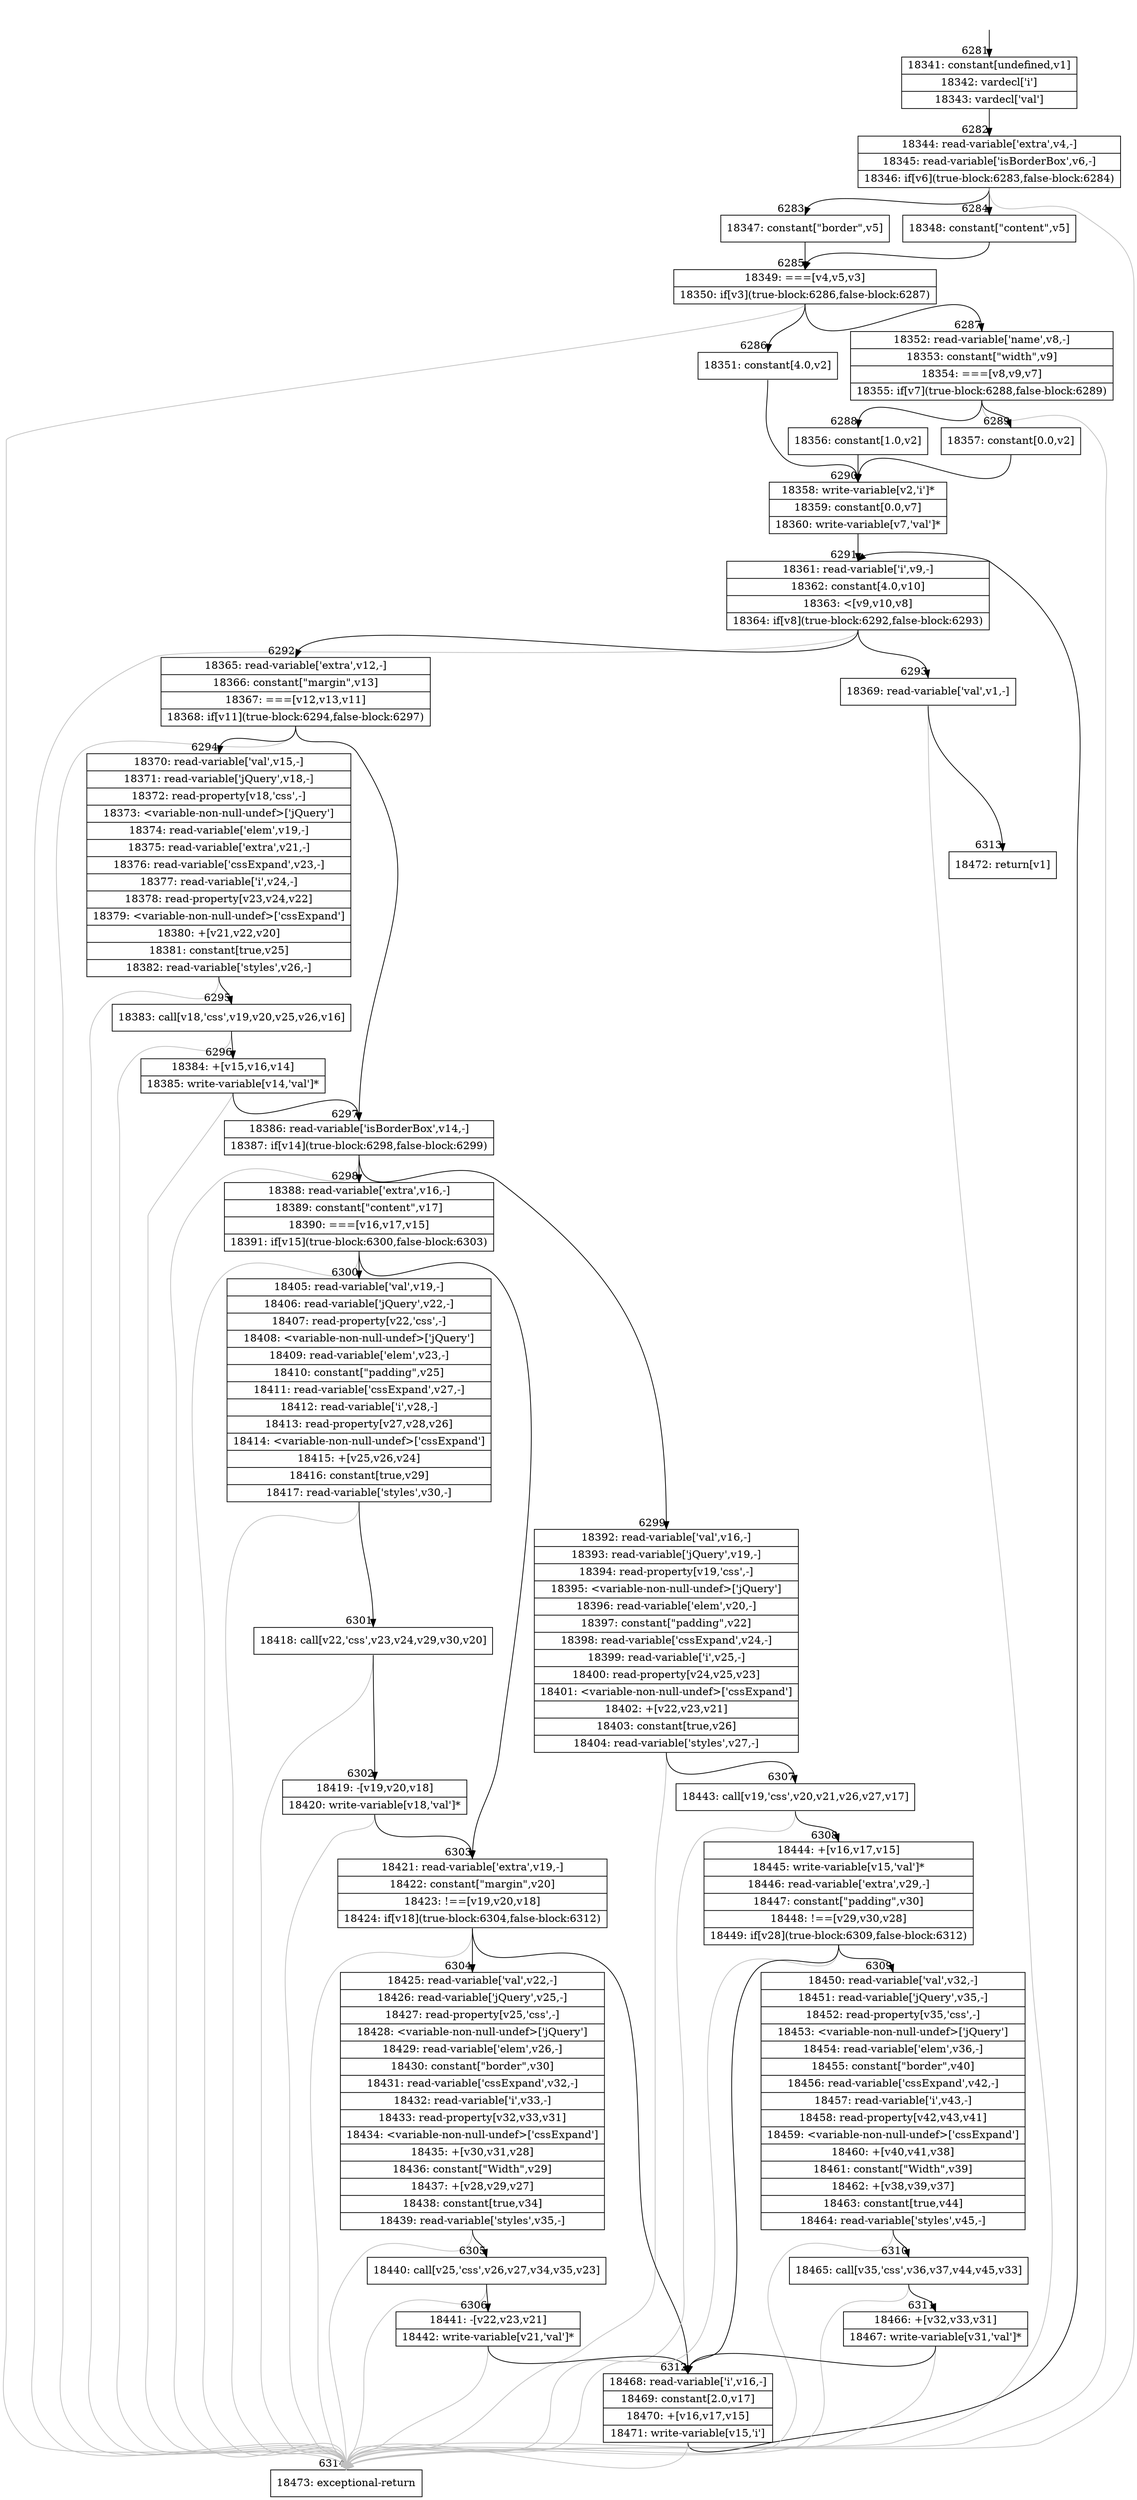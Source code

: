 digraph {
rankdir="TD"
BB_entry407[shape=none,label=""];
BB_entry407 -> BB6281 [tailport=s, headport=n, headlabel="    6281"]
BB6281 [shape=record label="{18341: constant[undefined,v1]|18342: vardecl['i']|18343: vardecl['val']}" ] 
BB6281 -> BB6282 [tailport=s, headport=n, headlabel="      6282"]
BB6282 [shape=record label="{18344: read-variable['extra',v4,-]|18345: read-variable['isBorderBox',v6,-]|18346: if[v6](true-block:6283,false-block:6284)}" ] 
BB6282 -> BB6283 [tailport=s, headport=n, headlabel="      6283"]
BB6282 -> BB6284 [tailport=s, headport=n, headlabel="      6284"]
BB6282 -> BB6314 [tailport=s, headport=n, color=gray, headlabel="      6314"]
BB6283 [shape=record label="{18347: constant[\"border\",v5]}" ] 
BB6283 -> BB6285 [tailport=s, headport=n, headlabel="      6285"]
BB6284 [shape=record label="{18348: constant[\"content\",v5]}" ] 
BB6284 -> BB6285 [tailport=s, headport=n]
BB6285 [shape=record label="{18349: ===[v4,v5,v3]|18350: if[v3](true-block:6286,false-block:6287)}" ] 
BB6285 -> BB6286 [tailport=s, headport=n, headlabel="      6286"]
BB6285 -> BB6287 [tailport=s, headport=n, headlabel="      6287"]
BB6285 -> BB6314 [tailport=s, headport=n, color=gray]
BB6286 [shape=record label="{18351: constant[4.0,v2]}" ] 
BB6286 -> BB6290 [tailport=s, headport=n, headlabel="      6290"]
BB6287 [shape=record label="{18352: read-variable['name',v8,-]|18353: constant[\"width\",v9]|18354: ===[v8,v9,v7]|18355: if[v7](true-block:6288,false-block:6289)}" ] 
BB6287 -> BB6288 [tailport=s, headport=n, headlabel="      6288"]
BB6287 -> BB6289 [tailport=s, headport=n, headlabel="      6289"]
BB6287 -> BB6314 [tailport=s, headport=n, color=gray]
BB6288 [shape=record label="{18356: constant[1.0,v2]}" ] 
BB6288 -> BB6290 [tailport=s, headport=n]
BB6289 [shape=record label="{18357: constant[0.0,v2]}" ] 
BB6289 -> BB6290 [tailport=s, headport=n]
BB6290 [shape=record label="{18358: write-variable[v2,'i']*|18359: constant[0.0,v7]|18360: write-variable[v7,'val']*}" ] 
BB6290 -> BB6291 [tailport=s, headport=n, headlabel="      6291"]
BB6291 [shape=record label="{18361: read-variable['i',v9,-]|18362: constant[4.0,v10]|18363: \<[v9,v10,v8]|18364: if[v8](true-block:6292,false-block:6293)}" ] 
BB6291 -> BB6292 [tailport=s, headport=n, headlabel="      6292"]
BB6291 -> BB6293 [tailport=s, headport=n, headlabel="      6293"]
BB6291 -> BB6314 [tailport=s, headport=n, color=gray]
BB6292 [shape=record label="{18365: read-variable['extra',v12,-]|18366: constant[\"margin\",v13]|18367: ===[v12,v13,v11]|18368: if[v11](true-block:6294,false-block:6297)}" ] 
BB6292 -> BB6294 [tailport=s, headport=n, headlabel="      6294"]
BB6292 -> BB6297 [tailport=s, headport=n, headlabel="      6297"]
BB6292 -> BB6314 [tailport=s, headport=n, color=gray]
BB6293 [shape=record label="{18369: read-variable['val',v1,-]}" ] 
BB6293 -> BB6313 [tailport=s, headport=n, headlabel="      6313"]
BB6293 -> BB6314 [tailport=s, headport=n, color=gray]
BB6294 [shape=record label="{18370: read-variable['val',v15,-]|18371: read-variable['jQuery',v18,-]|18372: read-property[v18,'css',-]|18373: \<variable-non-null-undef\>['jQuery']|18374: read-variable['elem',v19,-]|18375: read-variable['extra',v21,-]|18376: read-variable['cssExpand',v23,-]|18377: read-variable['i',v24,-]|18378: read-property[v23,v24,v22]|18379: \<variable-non-null-undef\>['cssExpand']|18380: +[v21,v22,v20]|18381: constant[true,v25]|18382: read-variable['styles',v26,-]}" ] 
BB6294 -> BB6295 [tailport=s, headport=n, headlabel="      6295"]
BB6294 -> BB6314 [tailport=s, headport=n, color=gray]
BB6295 [shape=record label="{18383: call[v18,'css',v19,v20,v25,v26,v16]}" ] 
BB6295 -> BB6296 [tailport=s, headport=n, headlabel="      6296"]
BB6295 -> BB6314 [tailport=s, headport=n, color=gray]
BB6296 [shape=record label="{18384: +[v15,v16,v14]|18385: write-variable[v14,'val']*}" ] 
BB6296 -> BB6297 [tailport=s, headport=n]
BB6296 -> BB6314 [tailport=s, headport=n, color=gray]
BB6297 [shape=record label="{18386: read-variable['isBorderBox',v14,-]|18387: if[v14](true-block:6298,false-block:6299)}" ] 
BB6297 -> BB6298 [tailport=s, headport=n, headlabel="      6298"]
BB6297 -> BB6299 [tailport=s, headport=n, headlabel="      6299"]
BB6297 -> BB6314 [tailport=s, headport=n, color=gray]
BB6298 [shape=record label="{18388: read-variable['extra',v16,-]|18389: constant[\"content\",v17]|18390: ===[v16,v17,v15]|18391: if[v15](true-block:6300,false-block:6303)}" ] 
BB6298 -> BB6300 [tailport=s, headport=n, headlabel="      6300"]
BB6298 -> BB6303 [tailport=s, headport=n, headlabel="      6303"]
BB6298 -> BB6314 [tailport=s, headport=n, color=gray]
BB6299 [shape=record label="{18392: read-variable['val',v16,-]|18393: read-variable['jQuery',v19,-]|18394: read-property[v19,'css',-]|18395: \<variable-non-null-undef\>['jQuery']|18396: read-variable['elem',v20,-]|18397: constant[\"padding\",v22]|18398: read-variable['cssExpand',v24,-]|18399: read-variable['i',v25,-]|18400: read-property[v24,v25,v23]|18401: \<variable-non-null-undef\>['cssExpand']|18402: +[v22,v23,v21]|18403: constant[true,v26]|18404: read-variable['styles',v27,-]}" ] 
BB6299 -> BB6307 [tailport=s, headport=n, headlabel="      6307"]
BB6299 -> BB6314 [tailport=s, headport=n, color=gray]
BB6300 [shape=record label="{18405: read-variable['val',v19,-]|18406: read-variable['jQuery',v22,-]|18407: read-property[v22,'css',-]|18408: \<variable-non-null-undef\>['jQuery']|18409: read-variable['elem',v23,-]|18410: constant[\"padding\",v25]|18411: read-variable['cssExpand',v27,-]|18412: read-variable['i',v28,-]|18413: read-property[v27,v28,v26]|18414: \<variable-non-null-undef\>['cssExpand']|18415: +[v25,v26,v24]|18416: constant[true,v29]|18417: read-variable['styles',v30,-]}" ] 
BB6300 -> BB6301 [tailport=s, headport=n, headlabel="      6301"]
BB6300 -> BB6314 [tailport=s, headport=n, color=gray]
BB6301 [shape=record label="{18418: call[v22,'css',v23,v24,v29,v30,v20]}" ] 
BB6301 -> BB6302 [tailport=s, headport=n, headlabel="      6302"]
BB6301 -> BB6314 [tailport=s, headport=n, color=gray]
BB6302 [shape=record label="{18419: -[v19,v20,v18]|18420: write-variable[v18,'val']*}" ] 
BB6302 -> BB6303 [tailport=s, headport=n]
BB6302 -> BB6314 [tailport=s, headport=n, color=gray]
BB6303 [shape=record label="{18421: read-variable['extra',v19,-]|18422: constant[\"margin\",v20]|18423: !==[v19,v20,v18]|18424: if[v18](true-block:6304,false-block:6312)}" ] 
BB6303 -> BB6304 [tailport=s, headport=n, headlabel="      6304"]
BB6303 -> BB6312 [tailport=s, headport=n, headlabel="      6312"]
BB6303 -> BB6314 [tailport=s, headport=n, color=gray]
BB6304 [shape=record label="{18425: read-variable['val',v22,-]|18426: read-variable['jQuery',v25,-]|18427: read-property[v25,'css',-]|18428: \<variable-non-null-undef\>['jQuery']|18429: read-variable['elem',v26,-]|18430: constant[\"border\",v30]|18431: read-variable['cssExpand',v32,-]|18432: read-variable['i',v33,-]|18433: read-property[v32,v33,v31]|18434: \<variable-non-null-undef\>['cssExpand']|18435: +[v30,v31,v28]|18436: constant[\"Width\",v29]|18437: +[v28,v29,v27]|18438: constant[true,v34]|18439: read-variable['styles',v35,-]}" ] 
BB6304 -> BB6305 [tailport=s, headport=n, headlabel="      6305"]
BB6304 -> BB6314 [tailport=s, headport=n, color=gray]
BB6305 [shape=record label="{18440: call[v25,'css',v26,v27,v34,v35,v23]}" ] 
BB6305 -> BB6306 [tailport=s, headport=n, headlabel="      6306"]
BB6305 -> BB6314 [tailport=s, headport=n, color=gray]
BB6306 [shape=record label="{18441: -[v22,v23,v21]|18442: write-variable[v21,'val']*}" ] 
BB6306 -> BB6312 [tailport=s, headport=n]
BB6306 -> BB6314 [tailport=s, headport=n, color=gray]
BB6307 [shape=record label="{18443: call[v19,'css',v20,v21,v26,v27,v17]}" ] 
BB6307 -> BB6308 [tailport=s, headport=n, headlabel="      6308"]
BB6307 -> BB6314 [tailport=s, headport=n, color=gray]
BB6308 [shape=record label="{18444: +[v16,v17,v15]|18445: write-variable[v15,'val']*|18446: read-variable['extra',v29,-]|18447: constant[\"padding\",v30]|18448: !==[v29,v30,v28]|18449: if[v28](true-block:6309,false-block:6312)}" ] 
BB6308 -> BB6309 [tailport=s, headport=n, headlabel="      6309"]
BB6308 -> BB6312 [tailport=s, headport=n]
BB6308 -> BB6314 [tailport=s, headport=n, color=gray]
BB6309 [shape=record label="{18450: read-variable['val',v32,-]|18451: read-variable['jQuery',v35,-]|18452: read-property[v35,'css',-]|18453: \<variable-non-null-undef\>['jQuery']|18454: read-variable['elem',v36,-]|18455: constant[\"border\",v40]|18456: read-variable['cssExpand',v42,-]|18457: read-variable['i',v43,-]|18458: read-property[v42,v43,v41]|18459: \<variable-non-null-undef\>['cssExpand']|18460: +[v40,v41,v38]|18461: constant[\"Width\",v39]|18462: +[v38,v39,v37]|18463: constant[true,v44]|18464: read-variable['styles',v45,-]}" ] 
BB6309 -> BB6310 [tailport=s, headport=n, headlabel="      6310"]
BB6309 -> BB6314 [tailport=s, headport=n, color=gray]
BB6310 [shape=record label="{18465: call[v35,'css',v36,v37,v44,v45,v33]}" ] 
BB6310 -> BB6311 [tailport=s, headport=n, headlabel="      6311"]
BB6310 -> BB6314 [tailport=s, headport=n, color=gray]
BB6311 [shape=record label="{18466: +[v32,v33,v31]|18467: write-variable[v31,'val']*}" ] 
BB6311 -> BB6312 [tailport=s, headport=n]
BB6311 -> BB6314 [tailport=s, headport=n, color=gray]
BB6312 [shape=record label="{18468: read-variable['i',v16,-]|18469: constant[2.0,v17]|18470: +[v16,v17,v15]|18471: write-variable[v15,'i']}" ] 
BB6312 -> BB6291 [tailport=s, headport=n]
BB6312 -> BB6314 [tailport=s, headport=n, color=gray]
BB6313 [shape=record label="{18472: return[v1]}" ] 
BB6314 [shape=record label="{18473: exceptional-return}" ] 
}
